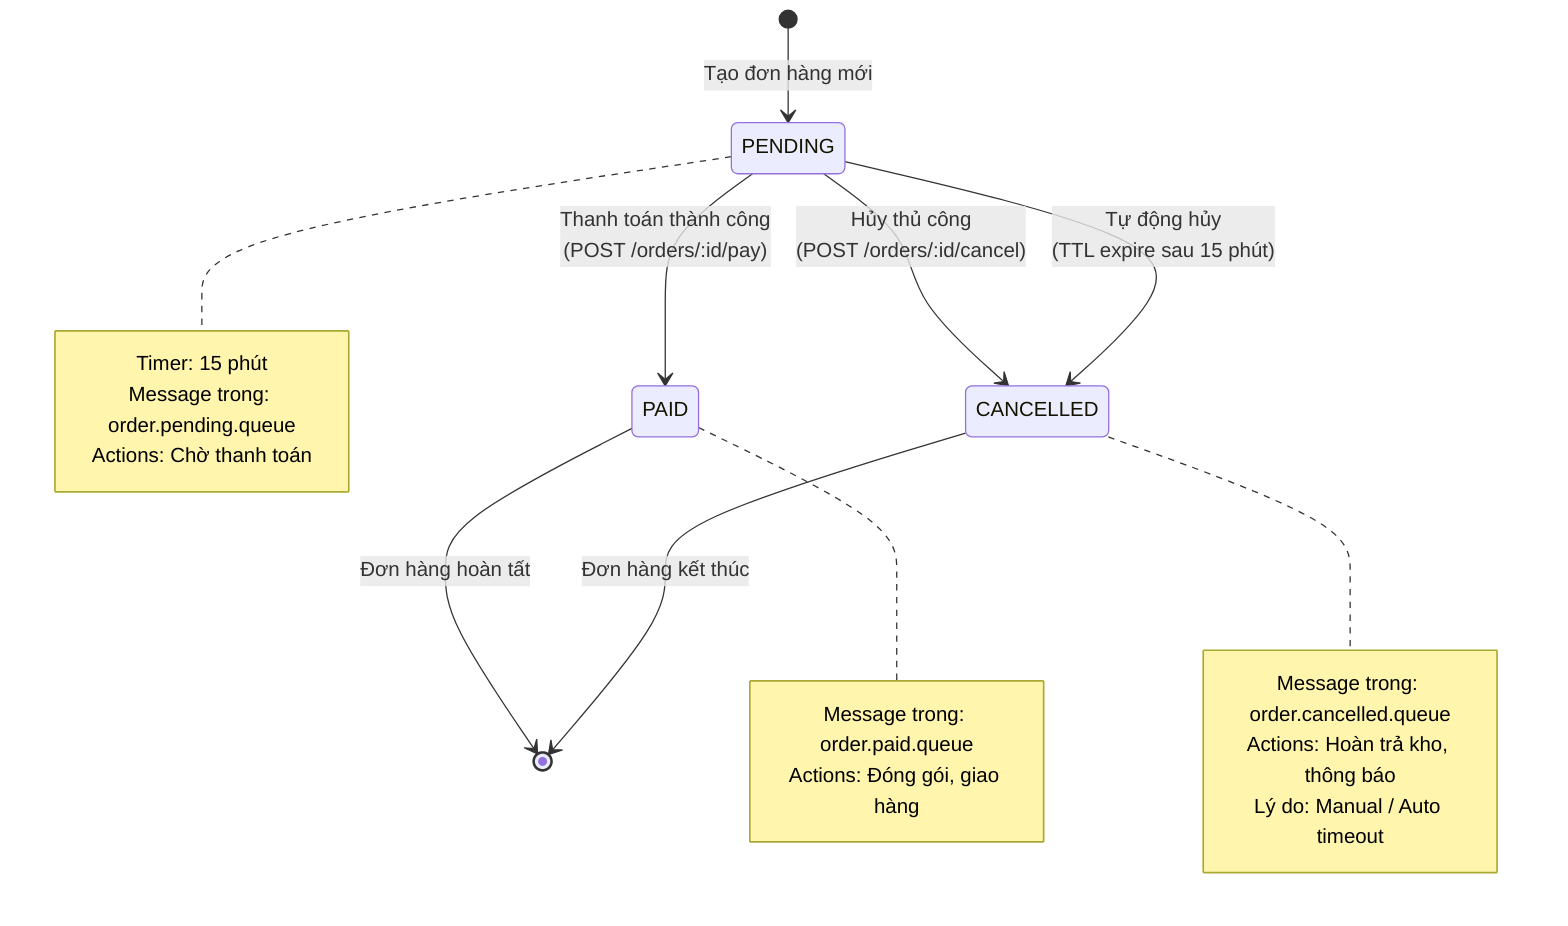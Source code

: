 stateDiagram-v2
    [*] --> PENDING: Tạo đơn hàng mới
    
    PENDING --> PAID: Thanh toán thành công<br/>(POST /orders/:id/pay)
    PENDING --> CANCELLED: Hủy thủ công<br/>(POST /orders/:id/cancel)
    PENDING --> CANCELLED: Tự động hủy<br/>(TTL expire sau 15 phút)
    
    PAID --> [*]: Đơn hàng hoàn tất
    CANCELLED --> [*]: Đơn hàng kết thúc
    
    note right of PENDING
        Timer: 15 phút
        Message trong: order.pending.queue
        Actions: Chờ thanh toán
    end note
    
    note right of PAID
        Message trong: order.paid.queue
        Actions: Đóng gói, giao hàng
    end note
    
    note right of CANCELLED
        Message trong: order.cancelled.queue
        Actions: Hoàn trả kho, thông báo
        Lý do: Manual / Auto timeout
    end note